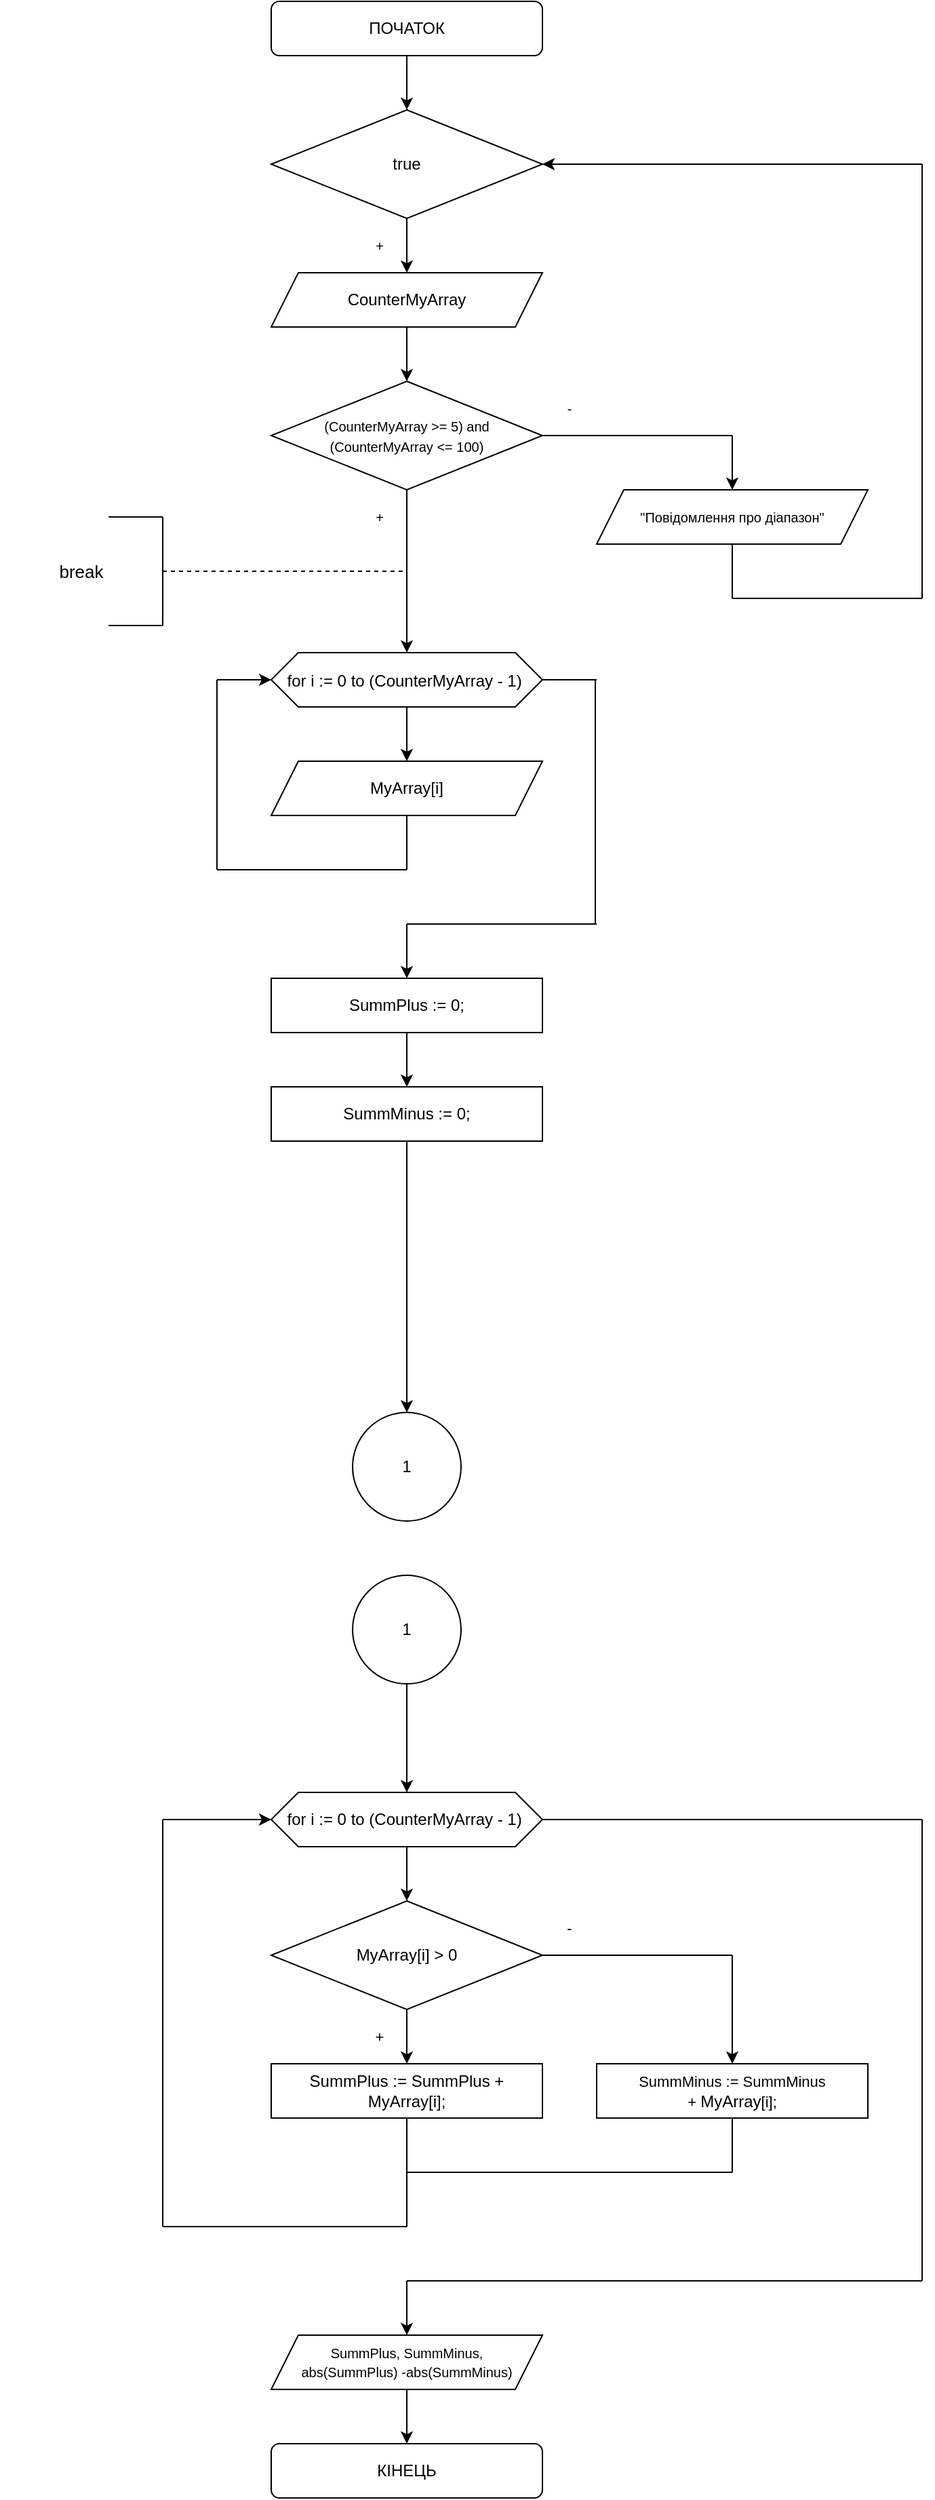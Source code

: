 <mxfile version="16.5.1" type="device"><diagram id="uTJQJn8EHaszXV-2sIAf" name="Страница 1"><mxGraphModel dx="868" dy="563" grid="1" gridSize="10" guides="1" tooltips="1" connect="1" arrows="1" fold="1" page="1" pageScale="1" pageWidth="827" pageHeight="1169" math="0" shadow="0"><root><mxCell id="0"/><mxCell id="1" parent="0"/><mxCell id="x2SuxCz4BPsx6J8EMy84-63" value="" style="edgeStyle=orthogonalEdgeStyle;rounded=0;orthogonalLoop=1;jettySize=auto;html=1;" parent="1" source="x2SuxCz4BPsx6J8EMy84-1" edge="1"><mxGeometry relative="1" as="geometry"><mxPoint x="420" y="120" as="targetPoint"/></mxGeometry></mxCell><mxCell id="x2SuxCz4BPsx6J8EMy84-1" value="ПОЧАТОК" style="rounded=1;whiteSpace=wrap;html=1;" parent="1" vertex="1"><mxGeometry x="320" y="40" width="200" height="40" as="geometry"/></mxCell><mxCell id="x2SuxCz4BPsx6J8EMy84-104" value="" style="edgeStyle=orthogonalEdgeStyle;rounded=0;orthogonalLoop=1;jettySize=auto;html=1;" parent="1" source="x2SuxCz4BPsx6J8EMy84-95" target="x2SuxCz4BPsx6J8EMy84-99" edge="1"><mxGeometry relative="1" as="geometry"/></mxCell><mxCell id="x2SuxCz4BPsx6J8EMy84-95" value="for i := 0 to (CounterMyArray - 1)&amp;nbsp;" style="shape=hexagon;perimeter=hexagonPerimeter2;whiteSpace=wrap;html=1;fixedSize=1;" parent="1" vertex="1"><mxGeometry x="320" y="1360" width="200" height="40" as="geometry"/></mxCell><mxCell id="x2SuxCz4BPsx6J8EMy84-96" value="1" style="ellipse;whiteSpace=wrap;html=1;aspect=fixed;" parent="1" vertex="1"><mxGeometry x="380" y="1080" width="80" height="80" as="geometry"/></mxCell><mxCell id="x2SuxCz4BPsx6J8EMy84-98" value="" style="edgeStyle=orthogonalEdgeStyle;rounded=0;orthogonalLoop=1;jettySize=auto;html=1;" parent="1" source="x2SuxCz4BPsx6J8EMy84-97" target="x2SuxCz4BPsx6J8EMy84-95" edge="1"><mxGeometry relative="1" as="geometry"/></mxCell><mxCell id="x2SuxCz4BPsx6J8EMy84-97" value="1" style="ellipse;whiteSpace=wrap;html=1;aspect=fixed;" parent="1" vertex="1"><mxGeometry x="380" y="1200" width="80" height="80" as="geometry"/></mxCell><mxCell id="x2SuxCz4BPsx6J8EMy84-103" value="" style="edgeStyle=orthogonalEdgeStyle;rounded=0;orthogonalLoop=1;jettySize=auto;html=1;" parent="1" source="x2SuxCz4BPsx6J8EMy84-99" target="x2SuxCz4BPsx6J8EMy84-100" edge="1"><mxGeometry relative="1" as="geometry"/></mxCell><mxCell id="x2SuxCz4BPsx6J8EMy84-99" value="MyArray[i] &amp;gt; 0" style="rhombus;whiteSpace=wrap;html=1;" parent="1" vertex="1"><mxGeometry x="320" y="1440" width="200" height="80" as="geometry"/></mxCell><mxCell id="x2SuxCz4BPsx6J8EMy84-100" value="SummPlus := SummPlus + MyArray[i];" style="rounded=0;whiteSpace=wrap;html=1;" parent="1" vertex="1"><mxGeometry x="320" y="1560" width="200" height="40" as="geometry"/></mxCell><mxCell id="x2SuxCz4BPsx6J8EMy84-102" value="&lt;font style=&quot;font-size: 11px&quot;&gt;SummMinus := SummMinus +&amp;nbsp;&lt;span style=&quot;font-size: 12px&quot;&gt;MyArray&lt;/span&gt;[i];&lt;/font&gt;" style="rounded=0;whiteSpace=wrap;html=1;" parent="1" vertex="1"><mxGeometry x="560" y="1560" width="200" height="40" as="geometry"/></mxCell><mxCell id="x2SuxCz4BPsx6J8EMy84-105" value="" style="endArrow=none;html=1;rounded=0;exitX=1;exitY=0.5;exitDx=0;exitDy=0;" parent="1" source="x2SuxCz4BPsx6J8EMy84-99" edge="1"><mxGeometry width="50" height="50" relative="1" as="geometry"><mxPoint x="660" y="1470" as="sourcePoint"/><mxPoint x="660" y="1480" as="targetPoint"/></mxGeometry></mxCell><mxCell id="x2SuxCz4BPsx6J8EMy84-106" value="" style="endArrow=classic;html=1;rounded=0;entryX=0.5;entryY=0;entryDx=0;entryDy=0;" parent="1" target="x2SuxCz4BPsx6J8EMy84-102" edge="1"><mxGeometry width="50" height="50" relative="1" as="geometry"><mxPoint x="660" y="1480" as="sourcePoint"/><mxPoint x="760" y="1370" as="targetPoint"/></mxGeometry></mxCell><mxCell id="x2SuxCz4BPsx6J8EMy84-107" value="" style="endArrow=none;html=1;rounded=0;entryX=0.5;entryY=1;entryDx=0;entryDy=0;" parent="1" target="x2SuxCz4BPsx6J8EMy84-100" edge="1"><mxGeometry width="50" height="50" relative="1" as="geometry"><mxPoint x="420" y="1680" as="sourcePoint"/><mxPoint x="380" y="1710" as="targetPoint"/></mxGeometry></mxCell><mxCell id="x2SuxCz4BPsx6J8EMy84-108" value="" style="endArrow=none;html=1;rounded=0;entryX=0.5;entryY=1;entryDx=0;entryDy=0;" parent="1" target="x2SuxCz4BPsx6J8EMy84-102" edge="1"><mxGeometry width="50" height="50" relative="1" as="geometry"><mxPoint x="660" y="1640" as="sourcePoint"/><mxPoint x="670" y="1660" as="targetPoint"/></mxGeometry></mxCell><mxCell id="x2SuxCz4BPsx6J8EMy84-109" value="" style="endArrow=none;html=1;rounded=0;" parent="1" edge="1"><mxGeometry width="50" height="50" relative="1" as="geometry"><mxPoint x="420" y="1640" as="sourcePoint"/><mxPoint x="660" y="1640" as="targetPoint"/></mxGeometry></mxCell><mxCell id="x2SuxCz4BPsx6J8EMy84-110" value="" style="endArrow=none;html=1;rounded=0;" parent="1" edge="1"><mxGeometry width="50" height="50" relative="1" as="geometry"><mxPoint x="240" y="1680" as="sourcePoint"/><mxPoint x="420" y="1680" as="targetPoint"/></mxGeometry></mxCell><mxCell id="x2SuxCz4BPsx6J8EMy84-111" value="" style="endArrow=none;html=1;rounded=0;" parent="1" edge="1"><mxGeometry width="50" height="50" relative="1" as="geometry"><mxPoint x="240" y="1680" as="sourcePoint"/><mxPoint x="240" y="1380" as="targetPoint"/></mxGeometry></mxCell><mxCell id="x2SuxCz4BPsx6J8EMy84-112" value="" style="endArrow=none;html=1;rounded=0;exitX=1;exitY=0.5;exitDx=0;exitDy=0;" parent="1" source="x2SuxCz4BPsx6J8EMy84-95" edge="1"><mxGeometry width="50" height="50" relative="1" as="geometry"><mxPoint x="240" y="1380" as="sourcePoint"/><mxPoint x="800" y="1380" as="targetPoint"/></mxGeometry></mxCell><mxCell id="x2SuxCz4BPsx6J8EMy84-113" value="" style="endArrow=classic;html=1;rounded=0;" parent="1" edge="1"><mxGeometry width="50" height="50" relative="1" as="geometry"><mxPoint x="240" y="1380" as="sourcePoint"/><mxPoint x="320" y="1380" as="targetPoint"/></mxGeometry></mxCell><mxCell id="x2SuxCz4BPsx6J8EMy84-114" value="" style="endArrow=none;html=1;rounded=0;" parent="1" edge="1"><mxGeometry width="50" height="50" relative="1" as="geometry"><mxPoint x="800" y="1720" as="sourcePoint"/><mxPoint x="800.002" y="1380" as="targetPoint"/></mxGeometry></mxCell><mxCell id="x2SuxCz4BPsx6J8EMy84-115" value="" style="endArrow=none;html=1;rounded=0;" parent="1" edge="1"><mxGeometry width="50" height="50" relative="1" as="geometry"><mxPoint x="420" y="1720" as="sourcePoint"/><mxPoint x="800" y="1720" as="targetPoint"/></mxGeometry></mxCell><mxCell id="x2SuxCz4BPsx6J8EMy84-116" value="" style="endArrow=classic;html=1;rounded=0;" parent="1" edge="1"><mxGeometry width="50" height="50" relative="1" as="geometry"><mxPoint x="420" y="1720" as="sourcePoint"/><mxPoint x="420" y="1760" as="targetPoint"/></mxGeometry></mxCell><mxCell id="x2SuxCz4BPsx6J8EMy84-129" value="+" style="text;html=1;strokeColor=none;fillColor=none;align=center;verticalAlign=middle;whiteSpace=wrap;rounded=0;fontSize=11;" parent="1" vertex="1"><mxGeometry x="380" y="1520" width="40" height="40" as="geometry"/></mxCell><mxCell id="x2SuxCz4BPsx6J8EMy84-130" value="-" style="text;html=1;strokeColor=none;fillColor=none;align=center;verticalAlign=middle;whiteSpace=wrap;rounded=0;fontSize=11;" parent="1" vertex="1"><mxGeometry x="520" y="1440" width="40" height="40" as="geometry"/></mxCell><mxCell id="x2SuxCz4BPsx6J8EMy84-131" value="КІНЕЦЬ" style="rounded=1;whiteSpace=wrap;html=1;" parent="1" vertex="1"><mxGeometry x="320" y="1840" width="200" height="40" as="geometry"/></mxCell><mxCell id="x2SuxCz4BPsx6J8EMy84-133" value="" style="edgeStyle=orthogonalEdgeStyle;rounded=0;orthogonalLoop=1;jettySize=auto;html=1;fontSize=11;" parent="1" source="x2SuxCz4BPsx6J8EMy84-132" target="x2SuxCz4BPsx6J8EMy84-131" edge="1"><mxGeometry relative="1" as="geometry"/></mxCell><mxCell id="x2SuxCz4BPsx6J8EMy84-132" value="&lt;font style=&quot;font-size: 10px&quot;&gt;SummPlus, SummMinus,&lt;br&gt;abs(SummPlus) -abs(SummMinus)&lt;/font&gt;" style="shape=parallelogram;perimeter=parallelogramPerimeter;whiteSpace=wrap;html=1;fixedSize=1;fontSize=11;" parent="1" vertex="1"><mxGeometry x="320" y="1760" width="200" height="40" as="geometry"/></mxCell><mxCell id="27i3d8-S1hXbCWRnG_MM-3" value="" style="edgeStyle=orthogonalEdgeStyle;rounded=0;orthogonalLoop=1;jettySize=auto;html=1;" parent="1" source="27i3d8-S1hXbCWRnG_MM-1" target="27i3d8-S1hXbCWRnG_MM-2" edge="1"><mxGeometry relative="1" as="geometry"/></mxCell><mxCell id="27i3d8-S1hXbCWRnG_MM-1" value="true" style="rhombus;whiteSpace=wrap;html=1;" parent="1" vertex="1"><mxGeometry x="320" y="120" width="200" height="80" as="geometry"/></mxCell><mxCell id="27i3d8-S1hXbCWRnG_MM-5" value="" style="edgeStyle=orthogonalEdgeStyle;rounded=0;orthogonalLoop=1;jettySize=auto;html=1;fontSize=10;" parent="1" source="27i3d8-S1hXbCWRnG_MM-2" target="27i3d8-S1hXbCWRnG_MM-4" edge="1"><mxGeometry relative="1" as="geometry"/></mxCell><mxCell id="27i3d8-S1hXbCWRnG_MM-2" value="CounterMyArray" style="shape=parallelogram;perimeter=parallelogramPerimeter;whiteSpace=wrap;html=1;fixedSize=1;" parent="1" vertex="1"><mxGeometry x="320" y="240" width="200" height="40" as="geometry"/></mxCell><mxCell id="27i3d8-S1hXbCWRnG_MM-4" value="&lt;font style=&quot;font-size: 10px&quot;&gt;(CounterMyArray &amp;gt;= 5) and (CounterMyArray &amp;lt;= 100)&lt;/font&gt;" style="rhombus;whiteSpace=wrap;html=1;" parent="1" vertex="1"><mxGeometry x="320" y="320" width="200" height="80" as="geometry"/></mxCell><mxCell id="27i3d8-S1hXbCWRnG_MM-6" value="" style="endArrow=none;html=1;rounded=0;fontSize=10;exitX=1;exitY=0.5;exitDx=0;exitDy=0;" parent="1" source="27i3d8-S1hXbCWRnG_MM-4" edge="1"><mxGeometry width="50" height="50" relative="1" as="geometry"><mxPoint x="560" y="340" as="sourcePoint"/><mxPoint x="660" y="360" as="targetPoint"/></mxGeometry></mxCell><mxCell id="27i3d8-S1hXbCWRnG_MM-7" value="&quot;Повідомлення про діапазон&quot;" style="shape=parallelogram;perimeter=parallelogramPerimeter;whiteSpace=wrap;html=1;fixedSize=1;fontSize=10;" parent="1" vertex="1"><mxGeometry x="560" y="400" width="200" height="40" as="geometry"/></mxCell><mxCell id="27i3d8-S1hXbCWRnG_MM-8" value="" style="endArrow=classic;html=1;rounded=0;fontSize=10;" parent="1" edge="1"><mxGeometry width="50" height="50" relative="1" as="geometry"><mxPoint x="660" y="360" as="sourcePoint"/><mxPoint x="660" y="400" as="targetPoint"/></mxGeometry></mxCell><mxCell id="27i3d8-S1hXbCWRnG_MM-9" value="" style="endArrow=none;html=1;rounded=0;fontSize=10;entryX=0.5;entryY=1;entryDx=0;entryDy=0;" parent="1" target="27i3d8-S1hXbCWRnG_MM-7" edge="1"><mxGeometry width="50" height="50" relative="1" as="geometry"><mxPoint x="660" y="480" as="sourcePoint"/><mxPoint x="650" y="530" as="targetPoint"/></mxGeometry></mxCell><mxCell id="27i3d8-S1hXbCWRnG_MM-10" value="" style="endArrow=none;html=1;rounded=0;fontSize=10;" parent="1" edge="1"><mxGeometry width="50" height="50" relative="1" as="geometry"><mxPoint x="660" y="480" as="sourcePoint"/><mxPoint x="800" y="480" as="targetPoint"/></mxGeometry></mxCell><mxCell id="27i3d8-S1hXbCWRnG_MM-11" value="" style="endArrow=none;html=1;rounded=0;fontSize=10;" parent="1" edge="1"><mxGeometry width="50" height="50" relative="1" as="geometry"><mxPoint x="800" y="480" as="sourcePoint"/><mxPoint x="800" y="160" as="targetPoint"/></mxGeometry></mxCell><mxCell id="27i3d8-S1hXbCWRnG_MM-12" value="" style="endArrow=classic;html=1;rounded=0;fontSize=10;entryX=1;entryY=0.5;entryDx=0;entryDy=0;" parent="1" target="27i3d8-S1hXbCWRnG_MM-1" edge="1"><mxGeometry width="50" height="50" relative="1" as="geometry"><mxPoint x="800" y="160" as="sourcePoint"/><mxPoint x="620" y="180" as="targetPoint"/></mxGeometry></mxCell><mxCell id="27i3d8-S1hXbCWRnG_MM-13" value="+" style="text;html=1;strokeColor=none;fillColor=none;align=center;verticalAlign=middle;whiteSpace=wrap;rounded=0;fontSize=10;" parent="1" vertex="1"><mxGeometry x="380" y="200" width="40" height="40" as="geometry"/></mxCell><mxCell id="27i3d8-S1hXbCWRnG_MM-14" value="-" style="text;html=1;strokeColor=none;fillColor=none;align=center;verticalAlign=middle;whiteSpace=wrap;rounded=0;fontSize=10;" parent="1" vertex="1"><mxGeometry x="520" y="320" width="40" height="40" as="geometry"/></mxCell><mxCell id="27i3d8-S1hXbCWRnG_MM-15" value="" style="endArrow=classic;html=1;rounded=0;fontSize=10;fontColor=none;exitX=0.5;exitY=1;exitDx=0;exitDy=0;" parent="1" source="27i3d8-S1hXbCWRnG_MM-4" edge="1"><mxGeometry width="50" height="50" relative="1" as="geometry"><mxPoint x="460" y="590" as="sourcePoint"/><mxPoint x="420" y="520" as="targetPoint"/></mxGeometry></mxCell><mxCell id="27i3d8-S1hXbCWRnG_MM-16" value="+" style="text;html=1;strokeColor=none;fillColor=none;align=center;verticalAlign=middle;whiteSpace=wrap;rounded=0;fontSize=10;" parent="1" vertex="1"><mxGeometry x="380" y="400" width="40" height="40" as="geometry"/></mxCell><mxCell id="27i3d8-S1hXbCWRnG_MM-17" value="" style="endArrow=none;dashed=1;html=1;rounded=0;fontSize=10;fontColor=none;" parent="1" edge="1"><mxGeometry width="50" height="50" relative="1" as="geometry"><mxPoint x="240" y="460" as="sourcePoint"/><mxPoint x="420" y="460" as="targetPoint"/></mxGeometry></mxCell><mxCell id="27i3d8-S1hXbCWRnG_MM-18" value="" style="endArrow=none;html=1;rounded=0;fontSize=10;fontColor=none;" parent="1" edge="1"><mxGeometry width="50" height="50" relative="1" as="geometry"><mxPoint x="240" y="500" as="sourcePoint"/><mxPoint x="240" y="420" as="targetPoint"/></mxGeometry></mxCell><mxCell id="27i3d8-S1hXbCWRnG_MM-19" value="" style="endArrow=none;html=1;rounded=0;fontSize=10;fontColor=none;" parent="1" edge="1"><mxGeometry width="50" height="50" relative="1" as="geometry"><mxPoint x="200" y="420" as="sourcePoint"/><mxPoint x="240" y="420" as="targetPoint"/></mxGeometry></mxCell><mxCell id="27i3d8-S1hXbCWRnG_MM-20" value="" style="endArrow=none;html=1;rounded=0;fontSize=10;fontColor=none;" parent="1" edge="1"><mxGeometry width="50" height="50" relative="1" as="geometry"><mxPoint x="200" y="500" as="sourcePoint"/><mxPoint x="240" y="500" as="targetPoint"/></mxGeometry></mxCell><mxCell id="27i3d8-S1hXbCWRnG_MM-21" value="&lt;font style=&quot;font-size: 13px&quot;&gt;break&lt;/font&gt;" style="text;html=1;strokeColor=none;fillColor=none;align=center;verticalAlign=middle;whiteSpace=wrap;rounded=0;fontSize=10;fontColor=none;" parent="1" vertex="1"><mxGeometry x="120" y="420" width="120" height="80" as="geometry"/></mxCell><mxCell id="27i3d8-S1hXbCWRnG_MM-24" value="" style="edgeStyle=orthogonalEdgeStyle;rounded=0;orthogonalLoop=1;jettySize=auto;html=1;fontSize=12;fontColor=none;" parent="1" source="27i3d8-S1hXbCWRnG_MM-22" target="27i3d8-S1hXbCWRnG_MM-23" edge="1"><mxGeometry relative="1" as="geometry"/></mxCell><mxCell id="27i3d8-S1hXbCWRnG_MM-22" value="&lt;font style=&quot;font-size: 12px&quot;&gt;for i := 0 to (CounterMyArray - 1)&amp;nbsp;&lt;/font&gt;" style="shape=hexagon;perimeter=hexagonPerimeter2;whiteSpace=wrap;html=1;fixedSize=1;fontSize=13;fontColor=none;" parent="1" vertex="1"><mxGeometry x="320" y="520" width="200" height="40" as="geometry"/></mxCell><mxCell id="27i3d8-S1hXbCWRnG_MM-23" value="MyArray[i]" style="shape=parallelogram;perimeter=parallelogramPerimeter;whiteSpace=wrap;html=1;fixedSize=1;fontSize=12;fontColor=none;" parent="1" vertex="1"><mxGeometry x="320" y="600" width="200" height="40" as="geometry"/></mxCell><mxCell id="27i3d8-S1hXbCWRnG_MM-25" value="" style="endArrow=none;html=1;rounded=0;fontSize=12;fontColor=none;entryX=0.5;entryY=1;entryDx=0;entryDy=0;" parent="1" target="27i3d8-S1hXbCWRnG_MM-23" edge="1"><mxGeometry width="50" height="50" relative="1" as="geometry"><mxPoint x="420" y="680" as="sourcePoint"/><mxPoint x="490" y="670" as="targetPoint"/></mxGeometry></mxCell><mxCell id="27i3d8-S1hXbCWRnG_MM-26" value="" style="endArrow=none;html=1;rounded=0;fontSize=12;fontColor=none;" parent="1" edge="1"><mxGeometry width="50" height="50" relative="1" as="geometry"><mxPoint x="280" y="680" as="sourcePoint"/><mxPoint x="420" y="680" as="targetPoint"/></mxGeometry></mxCell><mxCell id="27i3d8-S1hXbCWRnG_MM-27" value="" style="endArrow=none;html=1;rounded=0;fontSize=12;fontColor=none;" parent="1" edge="1"><mxGeometry width="50" height="50" relative="1" as="geometry"><mxPoint x="280" y="680" as="sourcePoint"/><mxPoint x="280" y="540" as="targetPoint"/></mxGeometry></mxCell><mxCell id="27i3d8-S1hXbCWRnG_MM-28" value="" style="endArrow=classic;html=1;rounded=0;fontSize=12;fontColor=none;entryX=0;entryY=0.5;entryDx=0;entryDy=0;" parent="1" target="27i3d8-S1hXbCWRnG_MM-22" edge="1"><mxGeometry width="50" height="50" relative="1" as="geometry"><mxPoint x="280" y="540" as="sourcePoint"/><mxPoint x="320" y="490" as="targetPoint"/></mxGeometry></mxCell><mxCell id="27i3d8-S1hXbCWRnG_MM-29" value="" style="endArrow=none;html=1;rounded=0;fontSize=12;fontColor=none;exitX=1;exitY=0.5;exitDx=0;exitDy=0;" parent="1" source="27i3d8-S1hXbCWRnG_MM-22" edge="1"><mxGeometry width="50" height="50" relative="1" as="geometry"><mxPoint x="570" y="550" as="sourcePoint"/><mxPoint x="560" y="540" as="targetPoint"/></mxGeometry></mxCell><mxCell id="27i3d8-S1hXbCWRnG_MM-30" value="" style="endArrow=none;html=1;rounded=0;fontSize=12;fontColor=none;" parent="1" edge="1"><mxGeometry width="50" height="50" relative="1" as="geometry"><mxPoint x="559" y="720" as="sourcePoint"/><mxPoint x="559" y="540" as="targetPoint"/></mxGeometry></mxCell><mxCell id="27i3d8-S1hXbCWRnG_MM-31" value="" style="endArrow=none;html=1;rounded=0;fontSize=12;fontColor=none;" parent="1" edge="1"><mxGeometry width="50" height="50" relative="1" as="geometry"><mxPoint x="420" y="720" as="sourcePoint"/><mxPoint x="560" y="720" as="targetPoint"/></mxGeometry></mxCell><mxCell id="27i3d8-S1hXbCWRnG_MM-33" value="" style="endArrow=classic;html=1;rounded=0;fontSize=12;fontColor=none;" parent="1" edge="1"><mxGeometry width="50" height="50" relative="1" as="geometry"><mxPoint x="420" y="720" as="sourcePoint"/><mxPoint x="420" y="760" as="targetPoint"/></mxGeometry></mxCell><mxCell id="27i3d8-S1hXbCWRnG_MM-36" value="" style="edgeStyle=orthogonalEdgeStyle;rounded=0;orthogonalLoop=1;jettySize=auto;html=1;fontSize=12;fontColor=none;" parent="1" source="27i3d8-S1hXbCWRnG_MM-34" target="27i3d8-S1hXbCWRnG_MM-35" edge="1"><mxGeometry relative="1" as="geometry"/></mxCell><mxCell id="27i3d8-S1hXbCWRnG_MM-34" value="SummPlus := 0;" style="rounded=0;whiteSpace=wrap;html=1;fontSize=12;fontColor=none;direction=west;" parent="1" vertex="1"><mxGeometry x="320" y="760" width="200" height="40" as="geometry"/></mxCell><mxCell id="27i3d8-S1hXbCWRnG_MM-37" value="" style="edgeStyle=orthogonalEdgeStyle;rounded=0;orthogonalLoop=1;jettySize=auto;html=1;fontSize=12;fontColor=none;" parent="1" source="27i3d8-S1hXbCWRnG_MM-35" target="x2SuxCz4BPsx6J8EMy84-96" edge="1"><mxGeometry relative="1" as="geometry"/></mxCell><mxCell id="27i3d8-S1hXbCWRnG_MM-35" value="SummMinus := 0;" style="rounded=0;whiteSpace=wrap;html=1;fontSize=12;fontColor=none;" parent="1" vertex="1"><mxGeometry x="320" y="840" width="200" height="40" as="geometry"/></mxCell></root></mxGraphModel></diagram></mxfile>
